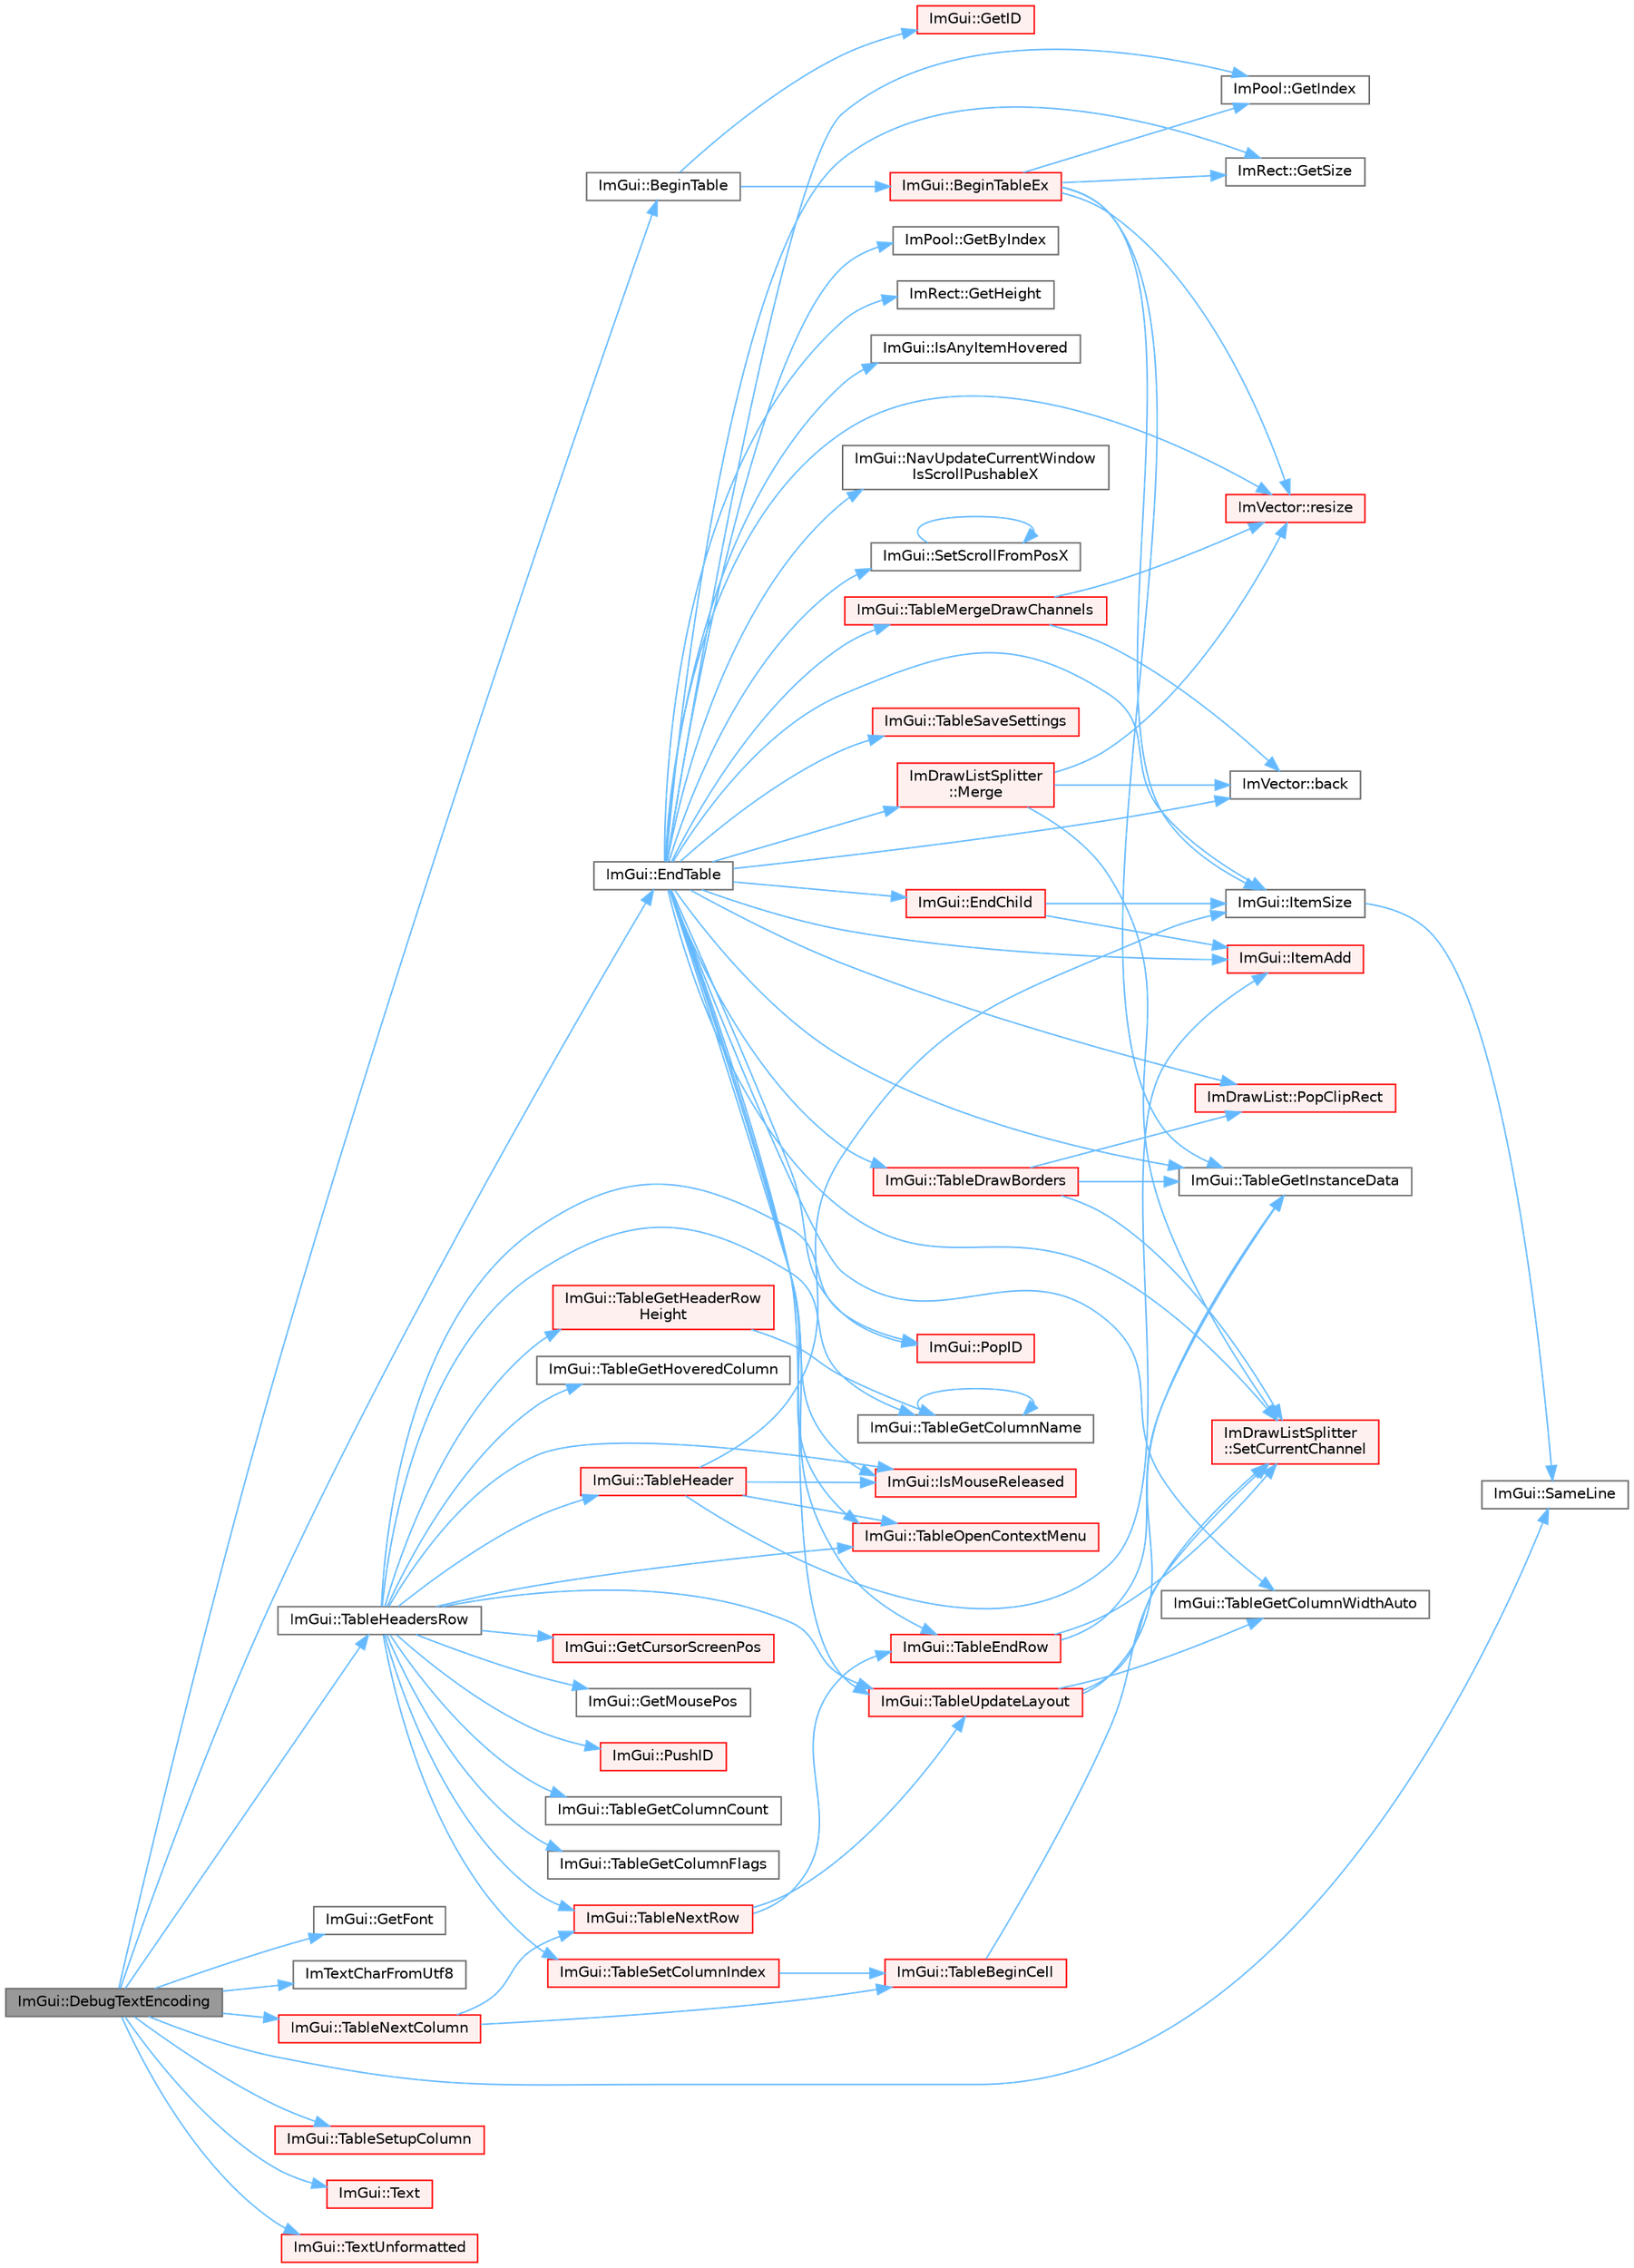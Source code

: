 digraph "ImGui::DebugTextEncoding"
{
 // LATEX_PDF_SIZE
  bgcolor="transparent";
  edge [fontname=Helvetica,fontsize=10,labelfontname=Helvetica,labelfontsize=10];
  node [fontname=Helvetica,fontsize=10,shape=box,height=0.2,width=0.4];
  rankdir="LR";
  Node1 [id="Node000001",label="ImGui::DebugTextEncoding",height=0.2,width=0.4,color="gray40", fillcolor="grey60", style="filled", fontcolor="black",tooltip=" "];
  Node1 -> Node2 [id="edge1_Node000001_Node000002",color="steelblue1",style="solid",tooltip=" "];
  Node2 [id="Node000002",label="ImGui::BeginTable",height=0.2,width=0.4,color="grey40", fillcolor="white", style="filled",URL="$namespace_im_gui.html#a04ee4f6866b8e10b98008e7f19d35796",tooltip=" "];
  Node2 -> Node3 [id="edge2_Node000002_Node000003",color="steelblue1",style="solid",tooltip=" "];
  Node3 [id="Node000003",label="ImGui::BeginTableEx",height=0.2,width=0.4,color="red", fillcolor="#FFF0F0", style="filled",URL="$namespace_im_gui.html#a28046a30716afeb7738a82a5b19044ca",tooltip=" "];
  Node3 -> Node116 [id="edge3_Node000003_Node000116",color="steelblue1",style="solid",tooltip=" "];
  Node116 [id="Node000116",label="ImPool::GetIndex",height=0.2,width=0.4,color="grey40", fillcolor="white", style="filled",URL="$struct_im_pool.html#a3e683876ebd44c7f6f098851ee522870",tooltip=" "];
  Node3 -> Node63 [id="edge4_Node000003_Node000063",color="steelblue1",style="solid",tooltip=" "];
  Node63 [id="Node000063",label="ImRect::GetSize",height=0.2,width=0.4,color="grey40", fillcolor="white", style="filled",URL="$struct_im_rect.html#ae459d9c50003058cfb34519a571aaf33",tooltip=" "];
  Node3 -> Node120 [id="edge5_Node000003_Node000120",color="steelblue1",style="solid",tooltip=" "];
  Node120 [id="Node000120",label="ImGui::ItemSize",height=0.2,width=0.4,color="grey40", fillcolor="white", style="filled",URL="$namespace_im_gui.html#aeeb1ec6ae6548173dbf813e7df538c48",tooltip=" "];
  Node120 -> Node121 [id="edge6_Node000120_Node000121",color="steelblue1",style="solid",tooltip=" "];
  Node121 [id="Node000121",label="ImGui::SameLine",height=0.2,width=0.4,color="grey40", fillcolor="white", style="filled",URL="$namespace_im_gui.html#a2991c91e94f3b77a0c3411f4f3aa348e",tooltip=" "];
  Node3 -> Node50 [id="edge7_Node000003_Node000050",color="steelblue1",style="solid",tooltip=" "];
  Node50 [id="Node000050",label="ImVector::resize",height=0.2,width=0.4,color="red", fillcolor="#FFF0F0", style="filled",URL="$struct_im_vector.html#ac371dd62e56ae486b1a5038cf07eee56",tooltip=" "];
  Node3 -> Node140 [id="edge8_Node000003_Node000140",color="steelblue1",style="solid",tooltip=" "];
  Node140 [id="Node000140",label="ImGui::TableGetInstanceData",height=0.2,width=0.4,color="grey40", fillcolor="white", style="filled",URL="$namespace_im_gui.html#aaf5b122b1f088db308b44508c240b05f",tooltip=" "];
  Node2 -> Node152 [id="edge9_Node000002_Node000152",color="steelblue1",style="solid",tooltip=" "];
  Node152 [id="Node000152",label="ImGui::GetID",height=0.2,width=0.4,color="red", fillcolor="#FFF0F0", style="filled",URL="$namespace_im_gui.html#a3329b04bd4235e90ad9deb00ffb38ae4",tooltip=" "];
  Node1 -> Node154 [id="edge10_Node000001_Node000154",color="steelblue1",style="solid",tooltip=" "];
  Node154 [id="Node000154",label="ImGui::EndTable",height=0.2,width=0.4,color="grey40", fillcolor="white", style="filled",URL="$namespace_im_gui.html#a9c70aaa6464c2e51e6f3342da133ada1",tooltip=" "];
  Node154 -> Node7 [id="edge11_Node000154_Node000007",color="steelblue1",style="solid",tooltip=" "];
  Node7 [id="Node000007",label="ImVector::back",height=0.2,width=0.4,color="grey40", fillcolor="white", style="filled",URL="$struct_im_vector.html#a2d80e87e81b1b01143c8d8be93e6fde1",tooltip=" "];
  Node154 -> Node155 [id="edge12_Node000154_Node000155",color="steelblue1",style="solid",tooltip=" "];
  Node155 [id="Node000155",label="ImGui::EndChild",height=0.2,width=0.4,color="red", fillcolor="#FFF0F0", style="filled",URL="$namespace_im_gui.html#af8de559a88c1442d6df8c1b04c86e997",tooltip=" "];
  Node155 -> Node171 [id="edge13_Node000155_Node000171",color="steelblue1",style="solid",tooltip=" "];
  Node171 [id="Node000171",label="ImGui::ItemAdd",height=0.2,width=0.4,color="red", fillcolor="#FFF0F0", style="filled",URL="$namespace_im_gui.html#a5de8ecd4c80efdca1af7329a2a48121c",tooltip=" "];
  Node155 -> Node120 [id="edge14_Node000155_Node000120",color="steelblue1",style="solid",tooltip=" "];
  Node154 -> Node193 [id="edge15_Node000154_Node000193",color="steelblue1",style="solid",tooltip=" "];
  Node193 [id="Node000193",label="ImPool::GetByIndex",height=0.2,width=0.4,color="grey40", fillcolor="white", style="filled",URL="$struct_im_pool.html#a0129c0e467c287a5a7441f2abe0baf35",tooltip=" "];
  Node154 -> Node33 [id="edge16_Node000154_Node000033",color="steelblue1",style="solid",tooltip=" "];
  Node33 [id="Node000033",label="ImRect::GetHeight",height=0.2,width=0.4,color="grey40", fillcolor="white", style="filled",URL="$struct_im_rect.html#a748d8ae9cb26508951ec6e2f2df0625b",tooltip=" "];
  Node154 -> Node116 [id="edge17_Node000154_Node000116",color="steelblue1",style="solid",tooltip=" "];
  Node154 -> Node63 [id="edge18_Node000154_Node000063",color="steelblue1",style="solid",tooltip=" "];
  Node154 -> Node194 [id="edge19_Node000154_Node000194",color="steelblue1",style="solid",tooltip=" "];
  Node194 [id="Node000194",label="ImGui::IsAnyItemHovered",height=0.2,width=0.4,color="grey40", fillcolor="white", style="filled",URL="$namespace_im_gui.html#a0512146617bb55e24ebcfbe3ce6553d5",tooltip=" "];
  Node154 -> Node195 [id="edge20_Node000154_Node000195",color="steelblue1",style="solid",tooltip=" "];
  Node195 [id="Node000195",label="ImGui::IsMouseReleased",height=0.2,width=0.4,color="red", fillcolor="#FFF0F0", style="filled",URL="$namespace_im_gui.html#ae53a0c1818d2804e3b1331f0c1777434",tooltip=" "];
  Node154 -> Node171 [id="edge21_Node000154_Node000171",color="steelblue1",style="solid",tooltip=" "];
  Node154 -> Node120 [id="edge22_Node000154_Node000120",color="steelblue1",style="solid",tooltip=" "];
  Node154 -> Node173 [id="edge23_Node000154_Node000173",color="steelblue1",style="solid",tooltip=" "];
  Node173 [id="Node000173",label="ImDrawListSplitter\l::Merge",height=0.2,width=0.4,color="red", fillcolor="#FFF0F0", style="filled",URL="$struct_im_draw_list_splitter.html#af3fc4bad2abca9e481d476d1877ba5be",tooltip=" "];
  Node173 -> Node7 [id="edge24_Node000173_Node000007",color="steelblue1",style="solid",tooltip=" "];
  Node173 -> Node50 [id="edge25_Node000173_Node000050",color="steelblue1",style="solid",tooltip=" "];
  Node173 -> Node169 [id="edge26_Node000173_Node000169",color="steelblue1",style="solid",tooltip=" "];
  Node169 [id="Node000169",label="ImDrawListSplitter\l::SetCurrentChannel",height=0.2,width=0.4,color="red", fillcolor="#FFF0F0", style="filled",URL="$struct_im_draw_list_splitter.html#ad3797b0755caa07f3d69a9e3566eb0e5",tooltip=" "];
  Node154 -> Node176 [id="edge27_Node000154_Node000176",color="steelblue1",style="solid",tooltip=" "];
  Node176 [id="Node000176",label="ImGui::NavUpdateCurrentWindow\lIsScrollPushableX",height=0.2,width=0.4,color="grey40", fillcolor="white", style="filled",URL="$namespace_im_gui.html#a5c0c081852a520c006a0b084d0e8b0cb",tooltip=" "];
  Node154 -> Node178 [id="edge28_Node000154_Node000178",color="steelblue1",style="solid",tooltip=" "];
  Node178 [id="Node000178",label="ImDrawList::PopClipRect",height=0.2,width=0.4,color="red", fillcolor="#FFF0F0", style="filled",URL="$struct_im_draw_list.html#a44f40c59ca755f559020f5a7fa81103a",tooltip=" "];
  Node154 -> Node165 [id="edge29_Node000154_Node000165",color="steelblue1",style="solid",tooltip=" "];
  Node165 [id="Node000165",label="ImGui::PopID",height=0.2,width=0.4,color="red", fillcolor="#FFF0F0", style="filled",URL="$namespace_im_gui.html#aba0b2d8f890a5d435ae43d0c4a2d4dd1",tooltip=" "];
  Node154 -> Node50 [id="edge30_Node000154_Node000050",color="steelblue1",style="solid",tooltip=" "];
  Node154 -> Node169 [id="edge31_Node000154_Node000169",color="steelblue1",style="solid",tooltip=" "];
  Node154 -> Node202 [id="edge32_Node000154_Node000202",color="steelblue1",style="solid",tooltip=" "];
  Node202 [id="Node000202",label="ImGui::SetScrollFromPosX",height=0.2,width=0.4,color="grey40", fillcolor="white", style="filled",URL="$namespace_im_gui.html#ad244660a2f3f2999f645feb9fbdfe0ec",tooltip=" "];
  Node202 -> Node202 [id="edge33_Node000202_Node000202",color="steelblue1",style="solid",tooltip=" "];
  Node154 -> Node203 [id="edge34_Node000154_Node000203",color="steelblue1",style="solid",tooltip=" "];
  Node203 [id="Node000203",label="ImGui::TableDrawBorders",height=0.2,width=0.4,color="red", fillcolor="#FFF0F0", style="filled",URL="$namespace_im_gui.html#a506d5b52f032c72503c4e87535a3d04d",tooltip=" "];
  Node203 -> Node178 [id="edge35_Node000203_Node000178",color="steelblue1",style="solid",tooltip=" "];
  Node203 -> Node169 [id="edge36_Node000203_Node000169",color="steelblue1",style="solid",tooltip=" "];
  Node203 -> Node140 [id="edge37_Node000203_Node000140",color="steelblue1",style="solid",tooltip=" "];
  Node154 -> Node204 [id="edge38_Node000154_Node000204",color="steelblue1",style="solid",tooltip=" "];
  Node204 [id="Node000204",label="ImGui::TableEndRow",height=0.2,width=0.4,color="red", fillcolor="#FFF0F0", style="filled",URL="$namespace_im_gui.html#a6bc4ce6f7ff9f8268473f5e538a1181f",tooltip=" "];
  Node204 -> Node169 [id="edge39_Node000204_Node000169",color="steelblue1",style="solid",tooltip=" "];
  Node204 -> Node140 [id="edge40_Node000204_Node000140",color="steelblue1",style="solid",tooltip=" "];
  Node154 -> Node216 [id="edge41_Node000154_Node000216",color="steelblue1",style="solid",tooltip=" "];
  Node216 [id="Node000216",label="ImGui::TableGetColumnWidthAuto",height=0.2,width=0.4,color="grey40", fillcolor="white", style="filled",URL="$namespace_im_gui.html#adb37a5d79b71507de590924cd53e1e62",tooltip=" "];
  Node154 -> Node140 [id="edge42_Node000154_Node000140",color="steelblue1",style="solid",tooltip=" "];
  Node154 -> Node217 [id="edge43_Node000154_Node000217",color="steelblue1",style="solid",tooltip=" "];
  Node217 [id="Node000217",label="ImGui::TableMergeDrawChannels",height=0.2,width=0.4,color="red", fillcolor="#FFF0F0", style="filled",URL="$namespace_im_gui.html#a0bf2259f81cd376b6790fe13dea70a22",tooltip=" "];
  Node217 -> Node7 [id="edge44_Node000217_Node000007",color="steelblue1",style="solid",tooltip=" "];
  Node217 -> Node50 [id="edge45_Node000217_Node000050",color="steelblue1",style="solid",tooltip=" "];
  Node154 -> Node225 [id="edge46_Node000154_Node000225",color="steelblue1",style="solid",tooltip=" "];
  Node225 [id="Node000225",label="ImGui::TableOpenContextMenu",height=0.2,width=0.4,color="red", fillcolor="#FFF0F0", style="filled",URL="$namespace_im_gui.html#afa05e82c8b5239452806770e5f9efd70",tooltip=" "];
  Node154 -> Node229 [id="edge47_Node000154_Node000229",color="steelblue1",style="solid",tooltip=" "];
  Node229 [id="Node000229",label="ImGui::TableSaveSettings",height=0.2,width=0.4,color="red", fillcolor="#FFF0F0", style="filled",URL="$namespace_im_gui.html#aadf0917c8bc98aaab0bf3c7667b19afe",tooltip=" "];
  Node154 -> Node232 [id="edge48_Node000154_Node000232",color="steelblue1",style="solid",tooltip=" "];
  Node232 [id="Node000232",label="ImGui::TableUpdateLayout",height=0.2,width=0.4,color="red", fillcolor="#FFF0F0", style="filled",URL="$namespace_im_gui.html#a890d76a0ec9efc98765c226884e3e32a",tooltip=" "];
  Node232 -> Node169 [id="edge49_Node000232_Node000169",color="steelblue1",style="solid",tooltip=" "];
  Node232 -> Node216 [id="edge50_Node000232_Node000216",color="steelblue1",style="solid",tooltip=" "];
  Node232 -> Node140 [id="edge51_Node000232_Node000140",color="steelblue1",style="solid",tooltip=" "];
  Node1 -> Node279 [id="edge52_Node000001_Node000279",color="steelblue1",style="solid",tooltip=" "];
  Node279 [id="Node000279",label="ImGui::GetFont",height=0.2,width=0.4,color="grey40", fillcolor="white", style="filled",URL="$namespace_im_gui.html#a43cf349576e20fac4a1300269320ad8f",tooltip=" "];
  Node1 -> Node221 [id="edge53_Node000001_Node000221",color="steelblue1",style="solid",tooltip=" "];
  Node221 [id="Node000221",label="ImTextCharFromUtf8",height=0.2,width=0.4,color="grey40", fillcolor="white", style="filled",URL="$imgui_8cpp.html#abee86973b9888938f748a7850c2c0ff3",tooltip=" "];
  Node1 -> Node121 [id="edge54_Node000001_Node000121",color="steelblue1",style="solid",tooltip=" "];
  Node1 -> Node280 [id="edge55_Node000001_Node000280",color="steelblue1",style="solid",tooltip=" "];
  Node280 [id="Node000280",label="ImGui::TableHeadersRow",height=0.2,width=0.4,color="grey40", fillcolor="white", style="filled",URL="$namespace_im_gui.html#a0c16791f4620e8db38511553d5d63335",tooltip=" "];
  Node280 -> Node281 [id="edge56_Node000280_Node000281",color="steelblue1",style="solid",tooltip=" "];
  Node281 [id="Node000281",label="ImGui::GetCursorScreenPos",height=0.2,width=0.4,color="red", fillcolor="#FFF0F0", style="filled",URL="$namespace_im_gui.html#adb0db3c1ee36f5085f35890a4229ae75",tooltip=" "];
  Node280 -> Node282 [id="edge57_Node000280_Node000282",color="steelblue1",style="solid",tooltip=" "];
  Node282 [id="Node000282",label="ImGui::GetMousePos",height=0.2,width=0.4,color="grey40", fillcolor="white", style="filled",URL="$namespace_im_gui.html#abf11873349874c5d302861583c00d451",tooltip=" "];
  Node280 -> Node195 [id="edge58_Node000280_Node000195",color="steelblue1",style="solid",tooltip=" "];
  Node280 -> Node165 [id="edge59_Node000280_Node000165",color="steelblue1",style="solid",tooltip=" "];
  Node280 -> Node166 [id="edge60_Node000280_Node000166",color="steelblue1",style="solid",tooltip=" "];
  Node166 [id="Node000166",label="ImGui::PushID",height=0.2,width=0.4,color="red", fillcolor="#FFF0F0", style="filled",URL="$namespace_im_gui.html#a27a8533605dc5b8cabf161bf7715bbde",tooltip=" "];
  Node280 -> Node283 [id="edge61_Node000280_Node000283",color="steelblue1",style="solid",tooltip=" "];
  Node283 [id="Node000283",label="ImGui::TableGetColumnCount",height=0.2,width=0.4,color="grey40", fillcolor="white", style="filled",URL="$namespace_im_gui.html#acaf1dac6c4f24b96ad607958d4298198",tooltip=" "];
  Node280 -> Node284 [id="edge62_Node000280_Node000284",color="steelblue1",style="solid",tooltip=" "];
  Node284 [id="Node000284",label="ImGui::TableGetColumnFlags",height=0.2,width=0.4,color="grey40", fillcolor="white", style="filled",URL="$namespace_im_gui.html#a809f5ce5ce8ad4035d19cea0e79e1e5f",tooltip=" "];
  Node280 -> Node266 [id="edge63_Node000280_Node000266",color="steelblue1",style="solid",tooltip=" "];
  Node266 [id="Node000266",label="ImGui::TableGetColumnName",height=0.2,width=0.4,color="grey40", fillcolor="white", style="filled",URL="$namespace_im_gui.html#a38ddf97e72be7278e6661d7db3055526",tooltip=" "];
  Node266 -> Node266 [id="edge64_Node000266_Node000266",color="steelblue1",style="solid",tooltip=" "];
  Node280 -> Node285 [id="edge65_Node000280_Node000285",color="steelblue1",style="solid",tooltip=" "];
  Node285 [id="Node000285",label="ImGui::TableGetHeaderRow\lHeight",height=0.2,width=0.4,color="red", fillcolor="#FFF0F0", style="filled",URL="$namespace_im_gui.html#a5be2ea5c0d97fdd02b0b776412ed9d8d",tooltip=" "];
  Node285 -> Node266 [id="edge66_Node000285_Node000266",color="steelblue1",style="solid",tooltip=" "];
  Node280 -> Node286 [id="edge67_Node000280_Node000286",color="steelblue1",style="solid",tooltip=" "];
  Node286 [id="Node000286",label="ImGui::TableGetHoveredColumn",height=0.2,width=0.4,color="grey40", fillcolor="white", style="filled",URL="$namespace_im_gui.html#a19e750505235ca98752ccc9b4befd790",tooltip=" "];
  Node280 -> Node287 [id="edge68_Node000280_Node000287",color="steelblue1",style="solid",tooltip=" "];
  Node287 [id="Node000287",label="ImGui::TableHeader",height=0.2,width=0.4,color="red", fillcolor="#FFF0F0", style="filled",URL="$namespace_im_gui.html#ae51bc07bc518779f58def3c0e2d0045c",tooltip=" "];
  Node287 -> Node195 [id="edge69_Node000287_Node000195",color="steelblue1",style="solid",tooltip=" "];
  Node287 -> Node171 [id="edge70_Node000287_Node000171",color="steelblue1",style="solid",tooltip=" "];
  Node287 -> Node120 [id="edge71_Node000287_Node000120",color="steelblue1",style="solid",tooltip=" "];
  Node287 -> Node225 [id="edge72_Node000287_Node000225",color="steelblue1",style="solid",tooltip=" "];
  Node280 -> Node315 [id="edge73_Node000280_Node000315",color="steelblue1",style="solid",tooltip=" "];
  Node315 [id="Node000315",label="ImGui::TableNextRow",height=0.2,width=0.4,color="red", fillcolor="#FFF0F0", style="filled",URL="$namespace_im_gui.html#a33511cbfe04b545a1a51b514ab6c208c",tooltip=" "];
  Node315 -> Node204 [id="edge74_Node000315_Node000204",color="steelblue1",style="solid",tooltip=" "];
  Node315 -> Node232 [id="edge75_Node000315_Node000232",color="steelblue1",style="solid",tooltip=" "];
  Node280 -> Node225 [id="edge76_Node000280_Node000225",color="steelblue1",style="solid",tooltip=" "];
  Node280 -> Node317 [id="edge77_Node000280_Node000317",color="steelblue1",style="solid",tooltip=" "];
  Node317 [id="Node000317",label="ImGui::TableSetColumnIndex",height=0.2,width=0.4,color="red", fillcolor="#FFF0F0", style="filled",URL="$namespace_im_gui.html#adfbeb33991944035737d413379ae8b1c",tooltip=" "];
  Node317 -> Node318 [id="edge78_Node000317_Node000318",color="steelblue1",style="solid",tooltip=" "];
  Node318 [id="Node000318",label="ImGui::TableBeginCell",height=0.2,width=0.4,color="red", fillcolor="#FFF0F0", style="filled",URL="$namespace_im_gui.html#ab6578920318c60f3a18daee1d8711103",tooltip=" "];
  Node318 -> Node169 [id="edge79_Node000318_Node000169",color="steelblue1",style="solid",tooltip=" "];
  Node280 -> Node232 [id="edge80_Node000280_Node000232",color="steelblue1",style="solid",tooltip=" "];
  Node1 -> Node319 [id="edge81_Node000001_Node000319",color="steelblue1",style="solid",tooltip=" "];
  Node319 [id="Node000319",label="ImGui::TableNextColumn",height=0.2,width=0.4,color="red", fillcolor="#FFF0F0", style="filled",URL="$namespace_im_gui.html#ac9925e8335f55449b1be988829e37ba5",tooltip=" "];
  Node319 -> Node318 [id="edge82_Node000319_Node000318",color="steelblue1",style="solid",tooltip=" "];
  Node319 -> Node315 [id="edge83_Node000319_Node000315",color="steelblue1",style="solid",tooltip=" "];
  Node1 -> Node320 [id="edge84_Node000001_Node000320",color="steelblue1",style="solid",tooltip=" "];
  Node320 [id="Node000320",label="ImGui::TableSetupColumn",height=0.2,width=0.4,color="red", fillcolor="#FFF0F0", style="filled",URL="$namespace_im_gui.html#a4ac0fd352082b1aa9a2a5a1dedcf5b89",tooltip=" "];
  Node1 -> Node323 [id="edge85_Node000001_Node000323",color="steelblue1",style="solid",tooltip=" "];
  Node323 [id="Node000323",label="ImGui::Text",height=0.2,width=0.4,color="red", fillcolor="#FFF0F0", style="filled",URL="$namespace_im_gui.html#a9e7b83611fe441d54fad2effb4bf4965",tooltip=" "];
  Node1 -> Node324 [id="edge86_Node000001_Node000324",color="steelblue1",style="solid",tooltip=" "];
  Node324 [id="Node000324",label="ImGui::TextUnformatted",height=0.2,width=0.4,color="red", fillcolor="#FFF0F0", style="filled",URL="$namespace_im_gui.html#a96a5f42789ecc419b2ae8af7b2acc28e",tooltip=" "];
}
